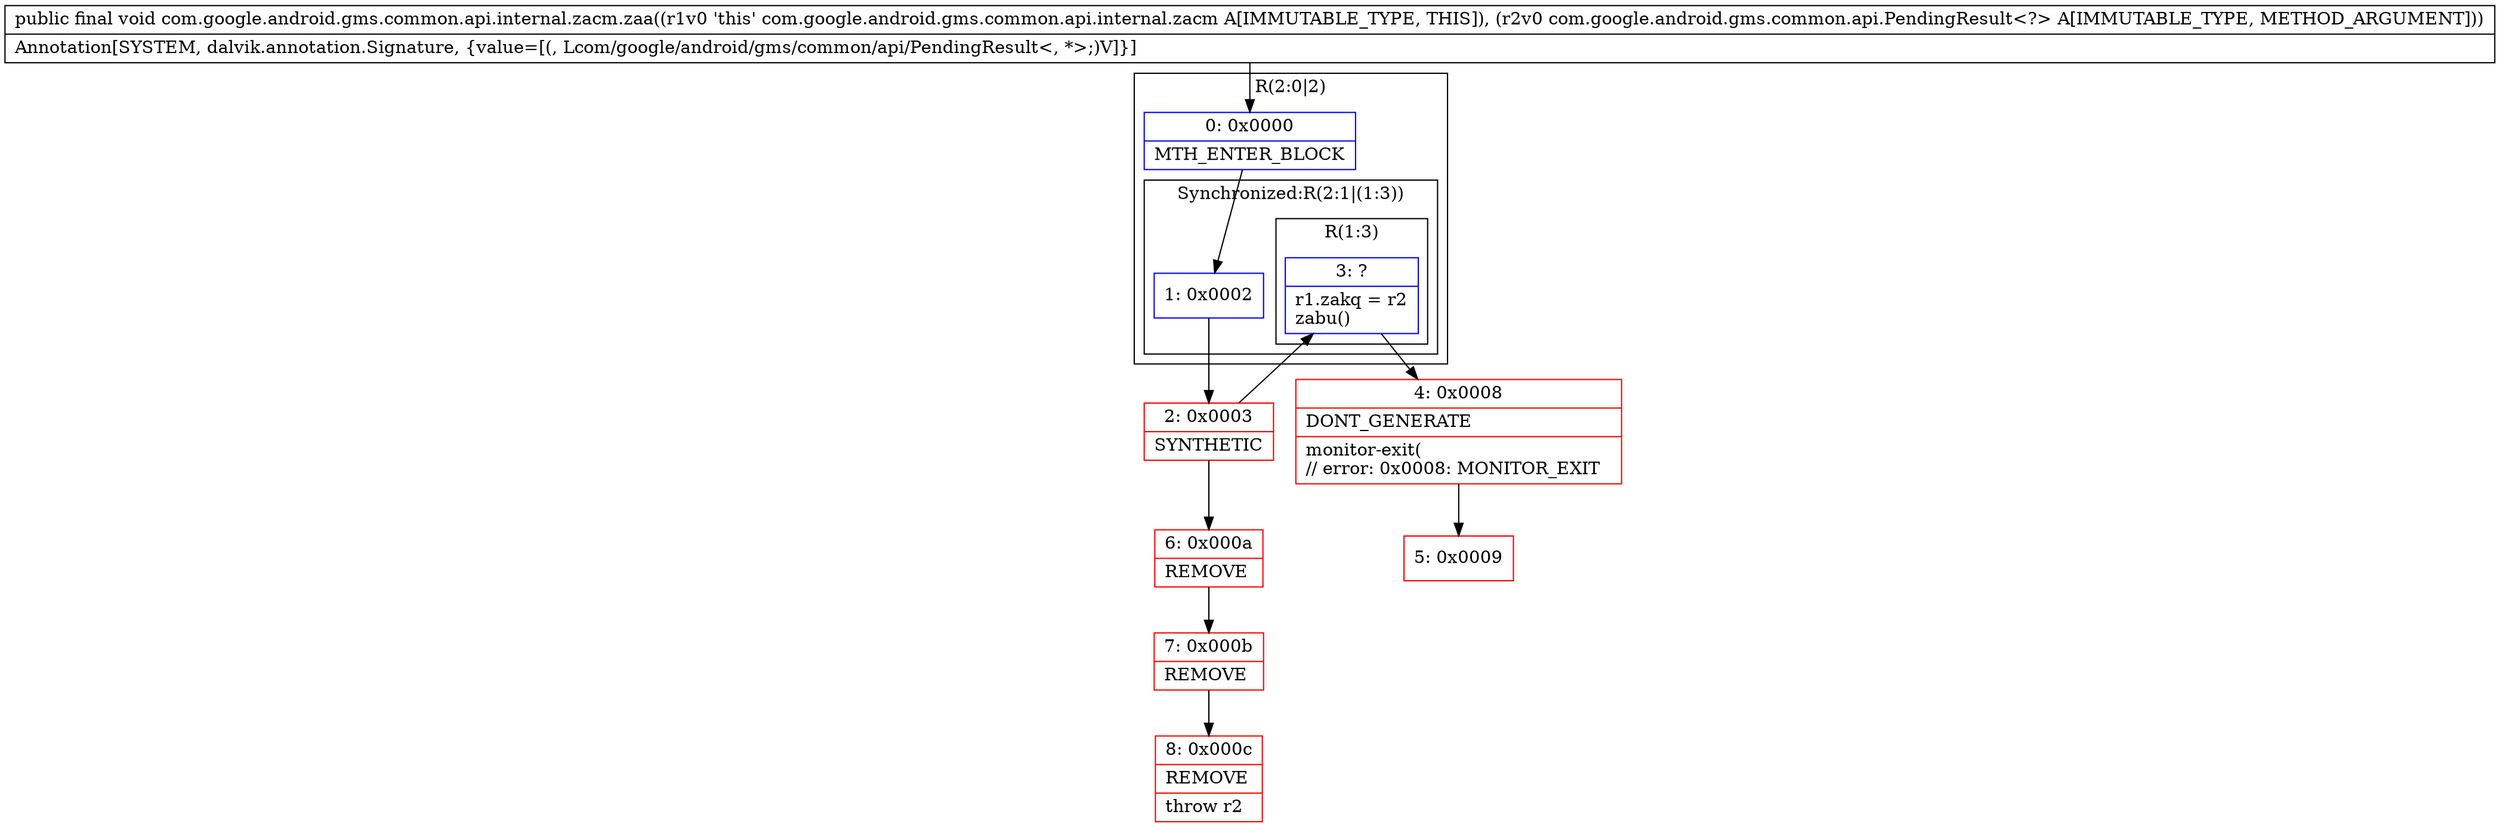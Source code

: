 digraph "CFG forcom.google.android.gms.common.api.internal.zacm.zaa(Lcom\/google\/android\/gms\/common\/api\/PendingResult;)V" {
subgraph cluster_Region_187573707 {
label = "R(2:0|2)";
node [shape=record,color=blue];
Node_0 [shape=record,label="{0\:\ 0x0000|MTH_ENTER_BLOCK\l}"];
subgraph cluster_SynchronizedRegion_1840274039 {
label = "Synchronized:R(2:1|(1:3))";
node [shape=record,color=blue];
Node_1 [shape=record,label="{1\:\ 0x0002}"];
subgraph cluster_Region_2067155474 {
label = "R(1:3)";
node [shape=record,color=blue];
Node_3 [shape=record,label="{3\:\ ?|r1.zakq = r2\lzabu()\l}"];
}
}
}
Node_2 [shape=record,color=red,label="{2\:\ 0x0003|SYNTHETIC\l}"];
Node_4 [shape=record,color=red,label="{4\:\ 0x0008|DONT_GENERATE\l|monitor\-exit(\l\/\/ error: 0x0008: MONITOR_EXIT  \l}"];
Node_5 [shape=record,color=red,label="{5\:\ 0x0009}"];
Node_6 [shape=record,color=red,label="{6\:\ 0x000a|REMOVE\l}"];
Node_7 [shape=record,color=red,label="{7\:\ 0x000b|REMOVE\l}"];
Node_8 [shape=record,color=red,label="{8\:\ 0x000c|REMOVE\l|throw r2\l}"];
MethodNode[shape=record,label="{public final void com.google.android.gms.common.api.internal.zacm.zaa((r1v0 'this' com.google.android.gms.common.api.internal.zacm A[IMMUTABLE_TYPE, THIS]), (r2v0 com.google.android.gms.common.api.PendingResult\<?\> A[IMMUTABLE_TYPE, METHOD_ARGUMENT]))  | Annotation[SYSTEM, dalvik.annotation.Signature, \{value=[(, Lcom\/google\/android\/gms\/common\/api\/PendingResult\<, *\>;)V]\}]\l}"];
MethodNode -> Node_0;
Node_0 -> Node_1;
Node_1 -> Node_2;
Node_3 -> Node_4;
Node_2 -> Node_3;
Node_2 -> Node_6;
Node_4 -> Node_5;
Node_6 -> Node_7;
Node_7 -> Node_8;
}

